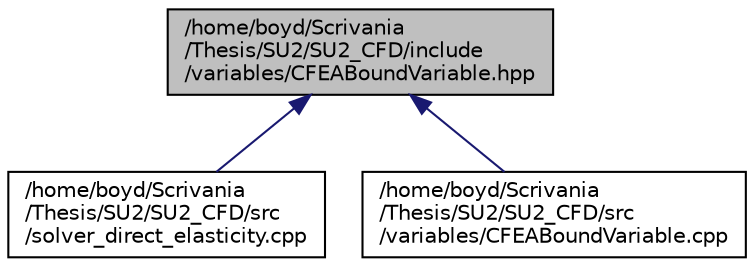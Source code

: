 digraph "/home/boyd/Scrivania/Thesis/SU2/SU2_CFD/include/variables/CFEABoundVariable.hpp"
{
  edge [fontname="Helvetica",fontsize="10",labelfontname="Helvetica",labelfontsize="10"];
  node [fontname="Helvetica",fontsize="10",shape=record];
  Node43 [label="/home/boyd/Scrivania\l/Thesis/SU2/SU2_CFD/include\l/variables/CFEABoundVariable.hpp",height=0.2,width=0.4,color="black", fillcolor="grey75", style="filled", fontcolor="black"];
  Node43 -> Node44 [dir="back",color="midnightblue",fontsize="10",style="solid",fontname="Helvetica"];
  Node44 [label="/home/boyd/Scrivania\l/Thesis/SU2/SU2_CFD/src\l/solver_direct_elasticity.cpp",height=0.2,width=0.4,color="black", fillcolor="white", style="filled",URL="$solver__direct__elasticity_8cpp.html",tooltip="Main subroutines for solving direct FEM elasticity problems. "];
  Node43 -> Node45 [dir="back",color="midnightblue",fontsize="10",style="solid",fontname="Helvetica"];
  Node45 [label="/home/boyd/Scrivania\l/Thesis/SU2/SU2_CFD/src\l/variables/CFEABoundVariable.cpp",height=0.2,width=0.4,color="black", fillcolor="white", style="filled",URL="$_c_f_e_a_bound_variable_8cpp.html",tooltip="Definition of the variables for FEM elastic structural problems. "];
}
